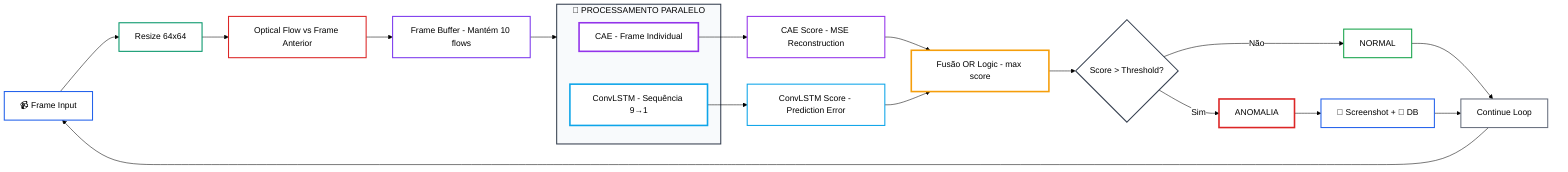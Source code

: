 %%{init: {'theme':'base', 'themeVariables': {'background': '#ffffff', 'primaryColor': '#ffffff', 'primaryTextColor': '#000000'}}}%%

flowchart LR
    A[📹 Frame Input] --> B[Resize 64x64]
    B --> C[Optical Flow vs Frame Anterior]
    
    C --> D[Frame Buffer - Mantém 10 flows]
    
    D --> E[Processamento Paralelo]
    
    subgraph E ["🔀 PROCESSAMENTO PARALELO"]
        F[ CAE - Frame Individual]
        G[ ConvLSTM - Sequência 9→1]
    end
    
    F --> H[CAE Score - MSE Reconstruction]
    G --> I[ConvLSTM Score - Prediction Error]
    
    H --> J[Fusão OR Logic - max score]
    I --> J
    
    J --> K{Score > Threshold?}
    
    K -->|Sim| L[ ANOMALIA]
    K -->|Não| M[ NORMAL]
    
    L --> N[📸 Screenshot + 💾 DB]
    M --> O[Continue Loop]
    N --> O
    O --> A
    
    style A fill:#ffffff,stroke:#2563eb,stroke-width:2px,color:#000000
    style B fill:#ffffff,stroke:#059669,stroke-width:2px,color:#000000
    style C fill:#ffffff,stroke:#dc2626,stroke-width:2px,color:#000000
    style D fill:#ffffff,stroke:#7c3aed,stroke-width:2px,color:#000000
    style E fill:#f8fafc,stroke:#374151,stroke-width:2px,color:#000000
    style F fill:#ffffff,stroke:#9333ea,stroke-width:3px,color:#000000
    style G fill:#ffffff,stroke:#0ea5e9,stroke-width:3px,color:#000000
    style H fill:#ffffff,stroke:#9333ea,stroke-width:2px,color:#000000
    style I fill:#ffffff,stroke:#0ea5e9,stroke-width:2px,color:#000000
    style J fill:#ffffff,stroke:#f59e0b,stroke-width:3px,color:#000000
    style K fill:#ffffff,stroke:#374151,stroke-width:2px,color:#000000
    style L fill:#ffffff,stroke:#dc2626,stroke-width:3px,color:#000000
    style M fill:#ffffff,stroke:#16a34a,stroke-width:2px,color:#000000
    style N fill:#ffffff,stroke:#2563eb,stroke-width:2px,color:#000000
    style O fill:#ffffff,stroke:#6b7280,stroke-width:2px,color:#000000